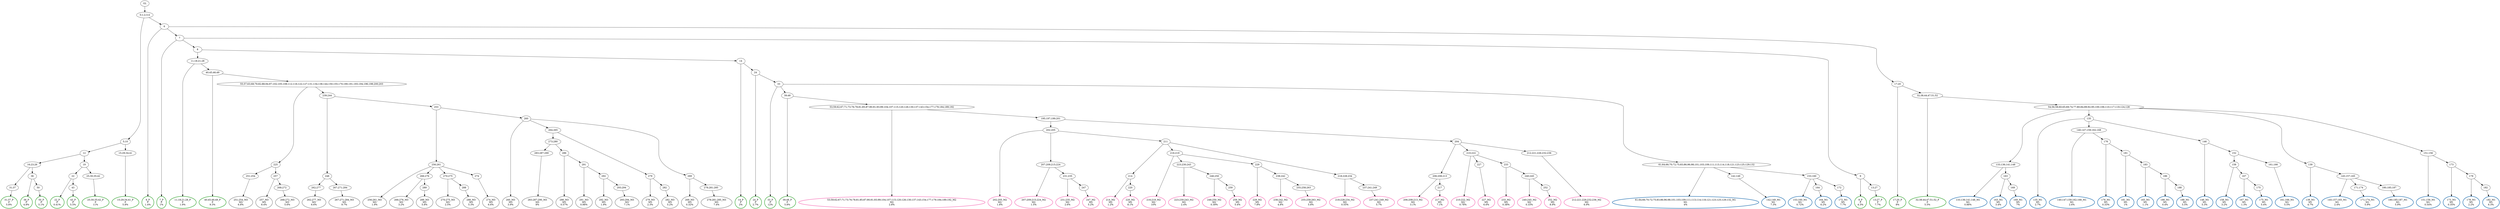 digraph T {
	{
		rank=same
		196 [penwidth=3,colorscheme=set19,color=3,label="31;37_P\nP\n5.8%"]
		194 [penwidth=3,colorscheme=set19,color=3,label="36_P\nP\n4.8%"]
		192 [penwidth=3,colorscheme=set19,color=3,label="50_P\nP\n5.1%"]
		189 [penwidth=3,colorscheme=set19,color=3,label="22_P\nP\n0.41%"]
		187 [penwidth=3,colorscheme=set19,color=3,label="43_P\nP\n5.5%"]
		185 [penwidth=3,colorscheme=set19,color=3,label="25;30;35;42_P\nP\n11%"]
		183 [penwidth=3,colorscheme=set19,color=3,label="15;29;34;41_P\nP\n5.8%"]
		181 [penwidth=3,colorscheme=set19,color=3,label="6_P\nP\n1.4%"]
		179 [penwidth=3,colorscheme=set19,color=3,label="7_P\nP\n1%"]
		176 [penwidth=3,colorscheme=set19,color=3,label="11;18;21;28_P\nP\n1.9%"]
		174 [penwidth=3,colorscheme=set19,color=3,label="40;45;46;49_P\nP\n9.3%"]
		172 [penwidth=3,colorscheme=set19,color=3,label="14_P\nP\n2%"]
		170 [penwidth=3,colorscheme=set19,color=3,label="24_P\nP\n2.7%"]
		168 [penwidth=3,colorscheme=set19,color=3,label="33_P\nP\n12%"]
		166 [penwidth=3,colorscheme=set19,color=3,label="39;48_P\nP\n5.8%"]
		164 [penwidth=3,colorscheme=set19,color=3,label="9_P\nP\n4.3%"]
		162 [penwidth=3,colorscheme=set19,color=3,label="13;27_P\nP\n7.7%"]
		160 [penwidth=3,colorscheme=set19,color=3,label="17;20_P\nP\n8%"]
		158 [penwidth=3,colorscheme=set19,color=3,label="32;38;44;47;51;52_P\nP\n5.5%"]
		156 [penwidth=3,colorscheme=set19,color=2,label="61;64;66;70;72;75;83;86;96;98;101;103;109;111;113;114;118;121;123;125;129;132_M1\nM1\n4%"]
		154 [penwidth=3,colorscheme=set19,color=2,label="142;149_M1\nM1\n7.3%"]
		152 [penwidth=3,colorscheme=set19,color=2,label="153;160_M1\nM1\n0.72%"]
		150 [penwidth=3,colorscheme=set19,color=2,label="164_M1\nM1\n6.2%"]
		148 [penwidth=3,colorscheme=set19,color=2,label="172_M1\nM1\n7.7%"]
		145 [penwidth=3,colorscheme=set19,color=2,label="133;136;141;148_M1\nM1\n0.88%"]
		143 [penwidth=3,colorscheme=set19,color=2,label="163_M1\nM1\n3.4%"]
		141 [penwidth=3,colorscheme=set19,color=2,label="169_M1\nM1\n7%"]
		139 [penwidth=3,colorscheme=set19,color=2,label="135_M1\nM1\n2.7%"]
		137 [penwidth=3,colorscheme=set19,color=2,label="140;147;159;162;168_M1\nM1\n2.6%"]
		135 [penwidth=3,colorscheme=set19,color=2,label="176_M1\nM1\n0.33%"]
		133 [penwidth=3,colorscheme=set19,color=2,label="181_M1\nM1\n1%"]
		131 [penwidth=3,colorscheme=set19,color=2,label="183_M1\nM1\n1.1%"]
		129 [penwidth=3,colorscheme=set19,color=2,label="186_M1\nM1\n0.4%"]
		127 [penwidth=3,colorscheme=set19,color=2,label="188_M1\nM1\n5.5%"]
		125 [penwidth=3,colorscheme=set19,color=2,label="146_M1\nM1\n5.3%"]
		122 [penwidth=3,colorscheme=set19,color=2,label="158_M1\nM1\n3.2%"]
		120 [penwidth=3,colorscheme=set19,color=2,label="167_M1\nM1\n1.3%"]
		118 [penwidth=3,colorscheme=set19,color=2,label="175_M1\nM1\n5.4%"]
		116 [penwidth=3,colorscheme=set19,color=2,label="161;166_M1\nM1\n5.5%"]
		114 [penwidth=3,colorscheme=set19,color=2,label="139_M1\nM1\n4.7%"]
		112 [penwidth=3,colorscheme=set19,color=2,label="145;157;165_M1\nM1\n2.4%"]
		110 [penwidth=3,colorscheme=set19,color=2,label="171;174_M1\nM1\n5.9%"]
		108 [penwidth=3,colorscheme=set19,color=2,label="180;185;187_M1\nM1\n5.9%"]
		106 [penwidth=3,colorscheme=set19,color=2,label="151;156_M1\nM1\n0.54%"]
		104 [penwidth=3,colorscheme=set19,color=2,label="173_M1\nM1\n0.35%"]
		102 [penwidth=3,colorscheme=set19,color=2,label="178_M1\nM1\n2.2%"]
		100 [penwidth=3,colorscheme=set19,color=2,label="182_M1\nM1\n6.3%"]
		98 [penwidth=3,colorscheme=set19,color=8,label="53;59;62;67;71;73;76;78;81;85;87;90;91;93;99;104;107;115;120;126;130;137;143;154;177;179;184;189;192_M2\nM2\n2.8%"]
		95 [penwidth=3,colorscheme=set19,color=8,label="202;205_M2\nM2\n1.8%"]
		93 [penwidth=3,colorscheme=set19,color=8,label="207;209;215;224_M2\nM2\n1.5%"]
		91 [penwidth=3,colorscheme=set19,color=8,label="231;235_M2\nM2\n2.6%"]
		89 [penwidth=3,colorscheme=set19,color=8,label="247_M2\nM2\n5.2%"]
		86 [penwidth=3,colorscheme=set19,color=8,label="214_M2\nM2\n1.2%"]
		84 [penwidth=3,colorscheme=set19,color=8,label="220_M2\nM2\n8.1%"]
		82 [penwidth=3,colorscheme=set19,color=8,label="216;219_M2\nM2\n10%"]
		80 [penwidth=3,colorscheme=set19,color=8,label="223;230;243_M2\nM2\n2.4%"]
		78 [penwidth=3,colorscheme=set19,color=8,label="246;250_M2\nM2\n0.39%"]
		76 [penwidth=3,colorscheme=set19,color=8,label="259_M2\nM2\n5.4%"]
		74 [penwidth=3,colorscheme=set19,color=8,label="229_M2\nM2\n7.8%"]
		72 [penwidth=3,colorscheme=set19,color=8,label="238;242_M2\nM2\n4.8%"]
		70 [penwidth=3,colorscheme=set19,color=8,label="255;258;263_M2\nM2\n5.8%"]
		68 [penwidth=3,colorscheme=set19,color=8,label="218;228;234_M2\nM2\n0.55%"]
		66 [penwidth=3,colorscheme=set19,color=8,label="237;241;249_M2\nM2\n5.7%"]
		63 [penwidth=3,colorscheme=set19,color=8,label="206;208;213_M2\nM2\n3.1%"]
		61 [penwidth=3,colorscheme=set19,color=8,label="217_M2\nM2\n7.1%"]
		59 [penwidth=3,colorscheme=set19,color=8,label="210;222_M2\nM2\n0.78%"]
		57 [penwidth=3,colorscheme=set19,color=8,label="227_M2\nM2\n6.6%"]
		55 [penwidth=3,colorscheme=set19,color=8,label="233_M2\nM2\n0.38%"]
		53 [penwidth=3,colorscheme=set19,color=8,label="240;245_M2\nM2\n0.33%"]
		51 [penwidth=3,colorscheme=set19,color=8,label="252_M2\nM2\n8.9%"]
		49 [penwidth=3,colorscheme=set19,color=8,label="212;221;226;232;236_M2\nM2\n6.9%"]
		45 [penwidth=3,colorscheme=set19,color=9,label="251;254_M3\nM3\n6.8%"]
		43 [penwidth=3,colorscheme=set19,color=9,label="257_M3\nM3\n8.4%"]
		41 [penwidth=3,colorscheme=set19,color=9,label="268;272_M3\nM3\n5.6%"]
		37 [penwidth=3,colorscheme=set19,color=9,label="262;277_M3\nM3\n6.6%"]
		35 [penwidth=3,colorscheme=set19,color=9,label="267;271;284_M3\nM3\n9.7%"]
		32 [penwidth=3,colorscheme=set19,color=9,label="256;261_M3\nM3\n1.9%"]
		30 [penwidth=3,colorscheme=set19,color=9,label="266;276_M3\nM3\n3.2%"]
		28 [penwidth=3,colorscheme=set19,color=9,label="289_M3\nM3\n5.8%"]
		26 [penwidth=3,colorscheme=set19,color=9,label="270;275_M3\nM3\n2.5%"]
		24 [penwidth=3,colorscheme=set19,color=9,label="288_M3\nM3\n5.3%"]
		22 [penwidth=3,colorscheme=set19,color=9,label="274_M3\nM3\n6.6%"]
		20 [penwidth=3,colorscheme=set19,color=9,label="260_M3\nM3\n3.9%"]
		16 [penwidth=3,colorscheme=set19,color=9,label="283;287;290_M3\nM3\n8%"]
		14 [penwidth=3,colorscheme=set19,color=9,label="286_M3\nM3\n0.57%"]
		12 [penwidth=3,colorscheme=set19,color=9,label="291_M3\nM3\n0.98%"]
		10 [penwidth=3,colorscheme=set19,color=9,label="292_M3\nM3\n1.9%"]
		8 [penwidth=3,colorscheme=set19,color=9,label="293;294_M3\nM3\n7.1%"]
		6 [penwidth=3,colorscheme=set19,color=9,label="279_M3\nM3\n2.3%"]
		4 [penwidth=3,colorscheme=set19,color=9,label="282_M3\nM3\n5.2%"]
		2 [penwidth=3,colorscheme=set19,color=9,label="269_M3\nM3\n0.32%"]
		0 [penwidth=3,colorscheme=set19,color=9,label="278;281;285_M3\nM3\n7.4%"]
	}
	202 [label="GL"]
	201 [label="0;1;2;3;4"]
	200 [label="5;10"]
	199 [label="12"]
	198 [label="16;23;26"]
	197 [label="31;37"]
	195 [label="36"]
	193 [label="50"]
	191 [label="19"]
	190 [label="22"]
	188 [label="43"]
	186 [label="25;30;35;42"]
	184 [label="15;29;34;41"]
	182 [label="6"]
	180 [label="7"]
	178 [label="8"]
	177 [label="11;18;21;28"]
	175 [label="40;45;46;49"]
	173 [label="14"]
	171 [label="24"]
	169 [label="33"]
	167 [label="39;48"]
	165 [label="9"]
	163 [label="13;27"]
	161 [label="17;20"]
	159 [label="32;38;44;47;51;52"]
	157 [label="61;64;66;70;72;75;83;86;96;98;101;103;109;111;113;114;118;121;123;125;129;132"]
	155 [label="142;149"]
	153 [label="153;160"]
	151 [label="164"]
	149 [label="172"]
	147 [label="54;56;58;60;65;69;74;77;80;84;89;92;95;100;106;110;117;119;124;128"]
	146 [label="133;136;141;148"]
	144 [label="163"]
	142 [label="169"]
	140 [label="135"]
	138 [label="140;147;159;162;168"]
	136 [label="176"]
	134 [label="181"]
	132 [label="183"]
	130 [label="186"]
	128 [label="188"]
	126 [label="146"]
	124 [label="152"]
	123 [label="158"]
	121 [label="167"]
	119 [label="175"]
	117 [label="161;166"]
	115 [label="139"]
	113 [label="145;157;165"]
	111 [label="171;174"]
	109 [label="180;185;187"]
	107 [label="151;156"]
	105 [label="173"]
	103 [label="178"]
	101 [label="182"]
	99 [label="53;59;62;67;71;73;76;78;81;85;87;90;91;93;99;104;107;115;120;126;130;137;143;154;177;179;184;189;192"]
	97 [label="195;197;199;201"]
	96 [label="202;205"]
	94 [label="207;209;215;224"]
	92 [label="231;235"]
	90 [label="247"]
	88 [label="211"]
	87 [label="214"]
	85 [label="220"]
	83 [label="216;219"]
	81 [label="223;230;243"]
	79 [label="246;250"]
	77 [label="259"]
	75 [label="229"]
	73 [label="238;242"]
	71 [label="255;258;263"]
	69 [label="218;228;234"]
	67 [label="237;241;249"]
	65 [label="204"]
	64 [label="206;208;213"]
	62 [label="217"]
	60 [label="210;222"]
	58 [label="227"]
	56 [label="233"]
	54 [label="240;245"]
	52 [label="252"]
	50 [label="212;221;226;232;236"]
	48 [label="55;57;63;68;79;82;88;94;97;102;105;108;112;116;122;127;131;134;138;144;150;155;170;190;191;193;194;196;198;200;203"]
	47 [label="225"]
	46 [label="251;254"]
	44 [label="257"]
	42 [label="268;272"]
	40 [label="239;244"]
	39 [label="248"]
	38 [label="262;277"]
	36 [label="267;271;284"]
	34 [label="253"]
	33 [label="256;261"]
	31 [label="266;276"]
	29 [label="289"]
	27 [label="270;275"]
	25 [label="288"]
	23 [label="274"]
	21 [label="260"]
	19 [label="264;265"]
	18 [label="273;280"]
	17 [label="283;287;290"]
	15 [label="286"]
	13 [label="291"]
	11 [label="292"]
	9 [label="293;294"]
	7 [label="279"]
	5 [label="282"]
	3 [label="269"]
	1 [label="278;281;285"]
	202 -> 201
	201 -> 200
	201 -> 182
	200 -> 199
	200 -> 184
	199 -> 198
	199 -> 191
	198 -> 197
	198 -> 195
	197 -> 196
	195 -> 194
	195 -> 193
	193 -> 192
	191 -> 190
	191 -> 186
	190 -> 189
	190 -> 188
	188 -> 187
	186 -> 185
	184 -> 183
	182 -> 181
	182 -> 180
	182 -> 161
	180 -> 179
	180 -> 178
	180 -> 165
	178 -> 177
	178 -> 173
	177 -> 176
	177 -> 175
	175 -> 174
	175 -> 48
	173 -> 172
	173 -> 171
	171 -> 170
	171 -> 169
	169 -> 168
	169 -> 167
	169 -> 157
	167 -> 166
	167 -> 99
	165 -> 164
	165 -> 163
	163 -> 162
	161 -> 160
	161 -> 159
	159 -> 158
	159 -> 147
	157 -> 156
	157 -> 155
	157 -> 153
	155 -> 154
	153 -> 152
	153 -> 151
	153 -> 149
	151 -> 150
	149 -> 148
	147 -> 146
	147 -> 140
	147 -> 115
	147 -> 107
	146 -> 145
	146 -> 144
	144 -> 143
	144 -> 142
	142 -> 141
	140 -> 139
	140 -> 138
	140 -> 126
	138 -> 137
	138 -> 136
	136 -> 135
	136 -> 134
	134 -> 133
	134 -> 132
	132 -> 131
	132 -> 130
	130 -> 129
	130 -> 128
	128 -> 127
	126 -> 125
	126 -> 124
	124 -> 123
	124 -> 117
	123 -> 122
	123 -> 121
	121 -> 120
	121 -> 119
	119 -> 118
	117 -> 116
	115 -> 114
	115 -> 113
	113 -> 112
	113 -> 111
	113 -> 109
	111 -> 110
	109 -> 108
	107 -> 106
	107 -> 105
	105 -> 104
	105 -> 103
	103 -> 102
	103 -> 101
	101 -> 100
	99 -> 98
	99 -> 97
	97 -> 96
	97 -> 65
	96 -> 95
	96 -> 94
	96 -> 88
	94 -> 93
	94 -> 92
	92 -> 91
	92 -> 90
	90 -> 89
	88 -> 87
	88 -> 83
	88 -> 69
	87 -> 86
	87 -> 85
	85 -> 84
	83 -> 82
	83 -> 81
	83 -> 75
	81 -> 80
	81 -> 79
	79 -> 78
	79 -> 77
	77 -> 76
	75 -> 74
	75 -> 73
	73 -> 72
	73 -> 71
	71 -> 70
	69 -> 68
	69 -> 67
	67 -> 66
	65 -> 64
	65 -> 60
	65 -> 50
	64 -> 63
	64 -> 62
	62 -> 61
	60 -> 59
	60 -> 58
	60 -> 56
	58 -> 57
	56 -> 55
	56 -> 54
	54 -> 53
	54 -> 52
	52 -> 51
	50 -> 49
	48 -> 47
	48 -> 40
	47 -> 46
	47 -> 44
	46 -> 45
	44 -> 43
	44 -> 42
	42 -> 41
	40 -> 39
	40 -> 34
	39 -> 38
	39 -> 36
	38 -> 37
	36 -> 35
	34 -> 33
	34 -> 21
	33 -> 32
	33 -> 31
	33 -> 27
	33 -> 23
	31 -> 30
	31 -> 29
	29 -> 28
	27 -> 26
	27 -> 25
	25 -> 24
	23 -> 22
	21 -> 20
	21 -> 19
	21 -> 3
	19 -> 18
	19 -> 7
	18 -> 17
	18 -> 15
	17 -> 16
	15 -> 14
	15 -> 13
	13 -> 12
	13 -> 11
	11 -> 10
	11 -> 9
	9 -> 8
	7 -> 6
	7 -> 5
	5 -> 4
	3 -> 2
	3 -> 1
	1 -> 0
}
